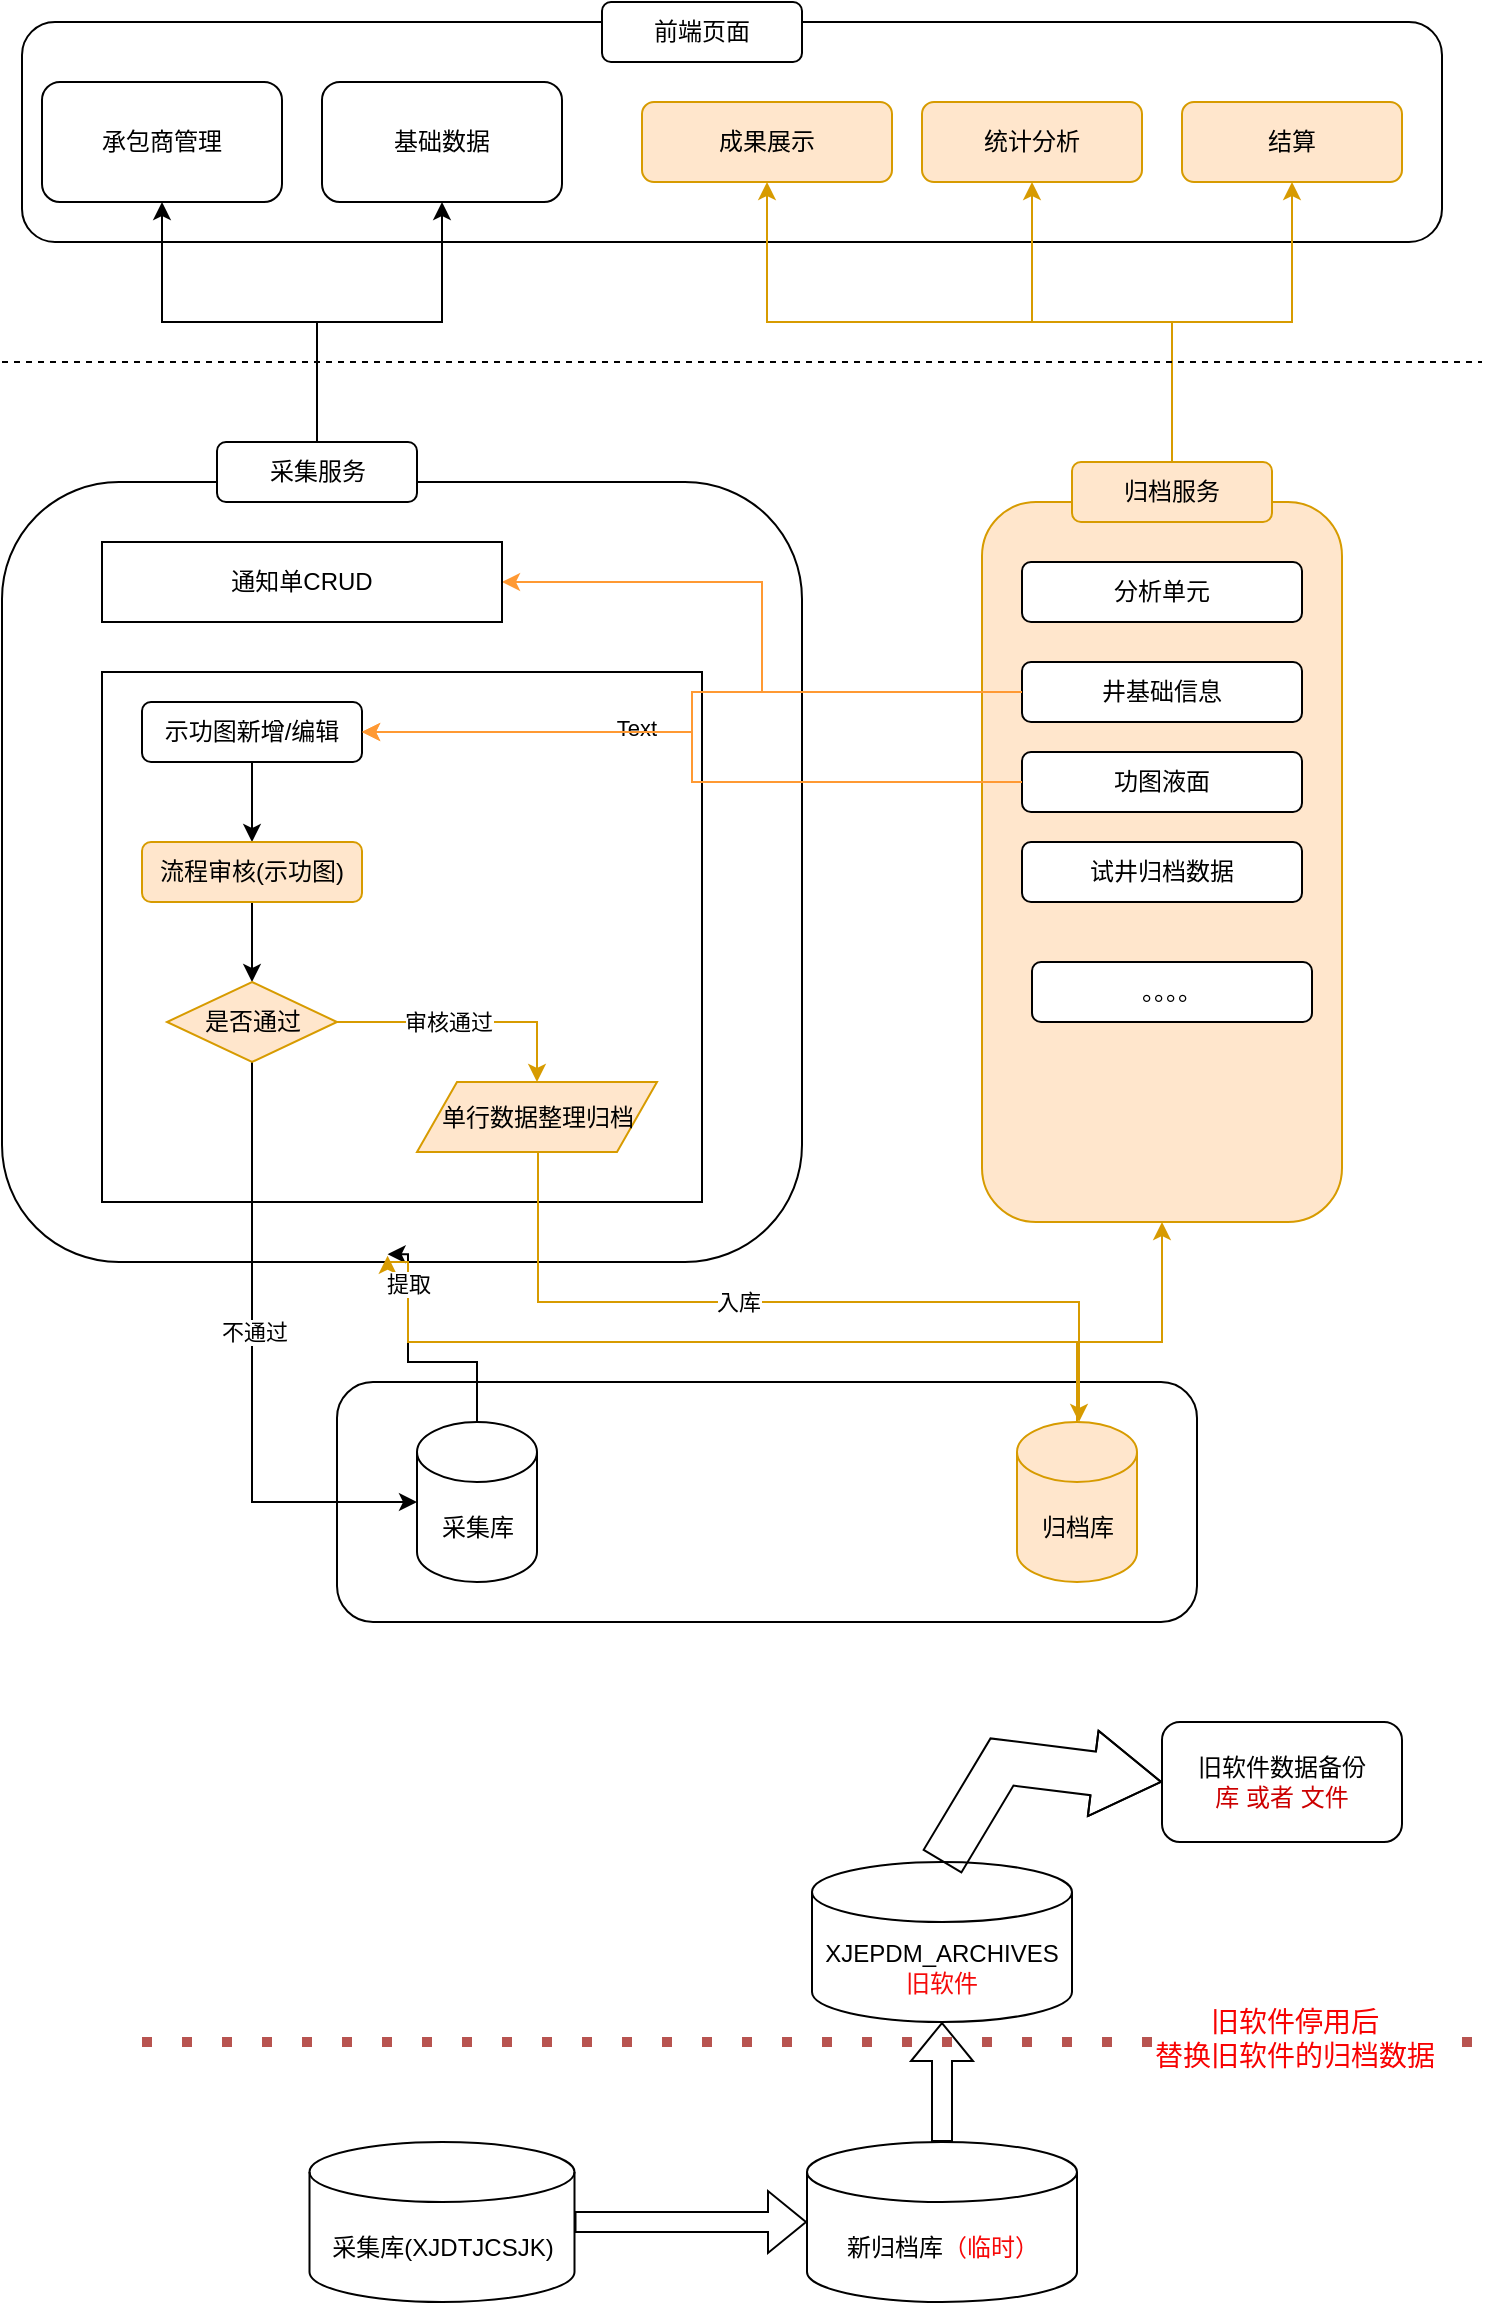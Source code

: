 <mxfile version="27.1.1">
  <diagram name="第 1 页" id="9s7XaZCOjoRoh86qWBvf">
    <mxGraphModel dx="1366" dy="735" grid="1" gridSize="10" guides="1" tooltips="1" connect="1" arrows="1" fold="1" page="1" pageScale="1" pageWidth="827" pageHeight="1169" math="0" shadow="0">
      <root>
        <mxCell id="0" />
        <mxCell id="1" parent="0" />
        <mxCell id="Qa2dCCLPwdOy2a_UL4VP-18" value="" style="rounded=1;whiteSpace=wrap;html=1;" vertex="1" parent="1">
          <mxGeometry x="20" y="50" width="710" height="110" as="geometry" />
        </mxCell>
        <mxCell id="Qa2dCCLPwdOy2a_UL4VP-8" value="" style="rounded=1;whiteSpace=wrap;html=1;fillColor=none;" vertex="1" parent="1">
          <mxGeometry x="10" y="280" width="400" height="390" as="geometry" />
        </mxCell>
        <mxCell id="Qa2dCCLPwdOy2a_UL4VP-6" value="" style="rounded=1;whiteSpace=wrap;html=1;" vertex="1" parent="1">
          <mxGeometry x="177.5" y="730" width="430" height="120" as="geometry" />
        </mxCell>
        <mxCell id="Qa2dCCLPwdOy2a_UL4VP-1" value="采集库" style="shape=cylinder3;whiteSpace=wrap;html=1;boundedLbl=1;backgroundOutline=1;size=15;" vertex="1" parent="1">
          <mxGeometry x="217.5" y="750" width="60" height="80" as="geometry" />
        </mxCell>
        <mxCell id="Qa2dCCLPwdOy2a_UL4VP-22" style="edgeStyle=orthogonalEdgeStyle;rounded=0;orthogonalLoop=1;jettySize=auto;html=1;entryX=0.5;entryY=1;entryDx=0;entryDy=0;fillColor=#ffe6cc;strokeColor=#d79b00;" edge="1" parent="1" source="Qa2dCCLPwdOy2a_UL4VP-2" target="Qa2dCCLPwdOy2a_UL4VP-11">
          <mxGeometry relative="1" as="geometry">
            <Array as="points">
              <mxPoint x="548" y="710" />
              <mxPoint x="590" y="710" />
            </Array>
          </mxGeometry>
        </mxCell>
        <mxCell id="Qa2dCCLPwdOy2a_UL4VP-2" value="归档库" style="shape=cylinder3;whiteSpace=wrap;html=1;boundedLbl=1;backgroundOutline=1;size=15;fillColor=#ffe6cc;strokeColor=#d79b00;" vertex="1" parent="1">
          <mxGeometry x="517.5" y="750" width="60" height="80" as="geometry" />
        </mxCell>
        <mxCell id="Qa2dCCLPwdOy2a_UL4VP-39" style="edgeStyle=orthogonalEdgeStyle;rounded=0;orthogonalLoop=1;jettySize=auto;html=1;entryX=0.5;entryY=1;entryDx=0;entryDy=0;" edge="1" parent="1" source="Qa2dCCLPwdOy2a_UL4VP-10" target="Qa2dCCLPwdOy2a_UL4VP-20">
          <mxGeometry relative="1" as="geometry" />
        </mxCell>
        <mxCell id="Qa2dCCLPwdOy2a_UL4VP-41" style="edgeStyle=orthogonalEdgeStyle;rounded=0;orthogonalLoop=1;jettySize=auto;html=1;entryX=0.5;entryY=1;entryDx=0;entryDy=0;" edge="1" parent="1" source="Qa2dCCLPwdOy2a_UL4VP-10" target="Qa2dCCLPwdOy2a_UL4VP-40">
          <mxGeometry relative="1" as="geometry" />
        </mxCell>
        <mxCell id="Qa2dCCLPwdOy2a_UL4VP-10" value="采集服务" style="rounded=1;whiteSpace=wrap;html=1;" vertex="1" parent="1">
          <mxGeometry x="117.5" y="260" width="100" height="30" as="geometry" />
        </mxCell>
        <mxCell id="Qa2dCCLPwdOy2a_UL4VP-11" value="" style="rounded=1;whiteSpace=wrap;html=1;fillColor=#ffe6cc;strokeColor=#d79b00;" vertex="1" parent="1">
          <mxGeometry x="500" y="290" width="180" height="360" as="geometry" />
        </mxCell>
        <mxCell id="Qa2dCCLPwdOy2a_UL4VP-36" style="edgeStyle=orthogonalEdgeStyle;rounded=0;orthogonalLoop=1;jettySize=auto;html=1;fillColor=#ffe6cc;strokeColor=#d79b00;" edge="1" parent="1" source="Qa2dCCLPwdOy2a_UL4VP-12" target="Qa2dCCLPwdOy2a_UL4VP-30">
          <mxGeometry relative="1" as="geometry" />
        </mxCell>
        <mxCell id="Qa2dCCLPwdOy2a_UL4VP-37" style="edgeStyle=orthogonalEdgeStyle;rounded=0;orthogonalLoop=1;jettySize=auto;html=1;fillColor=#ffe6cc;strokeColor=#d79b00;" edge="1" parent="1" source="Qa2dCCLPwdOy2a_UL4VP-12" target="Qa2dCCLPwdOy2a_UL4VP-29">
          <mxGeometry relative="1" as="geometry" />
        </mxCell>
        <mxCell id="Qa2dCCLPwdOy2a_UL4VP-42" style="edgeStyle=orthogonalEdgeStyle;rounded=0;orthogonalLoop=1;jettySize=auto;html=1;entryX=0.5;entryY=1;entryDx=0;entryDy=0;fillColor=#ffe6cc;strokeColor=#d79b00;" edge="1" parent="1" source="Qa2dCCLPwdOy2a_UL4VP-12" target="Qa2dCCLPwdOy2a_UL4VP-28">
          <mxGeometry relative="1" as="geometry">
            <Array as="points">
              <mxPoint x="595" y="200" />
              <mxPoint x="393" y="200" />
            </Array>
          </mxGeometry>
        </mxCell>
        <mxCell id="Qa2dCCLPwdOy2a_UL4VP-12" value="归档服务" style="rounded=1;whiteSpace=wrap;html=1;fillColor=#ffe6cc;strokeColor=#d79b00;" vertex="1" parent="1">
          <mxGeometry x="545" y="270" width="100" height="30" as="geometry" />
        </mxCell>
        <mxCell id="Qa2dCCLPwdOy2a_UL4VP-19" value="前端页面" style="rounded=1;whiteSpace=wrap;html=1;" vertex="1" parent="1">
          <mxGeometry x="310" y="40" width="100" height="30" as="geometry" />
        </mxCell>
        <mxCell id="Qa2dCCLPwdOy2a_UL4VP-20" value="基础数据" style="rounded=1;whiteSpace=wrap;html=1;" vertex="1" parent="1">
          <mxGeometry x="170" y="80" width="120" height="60" as="geometry" />
        </mxCell>
        <mxCell id="Qa2dCCLPwdOy2a_UL4VP-21" value="" style="endArrow=none;dashed=1;html=1;rounded=0;" edge="1" parent="1">
          <mxGeometry width="50" height="50" relative="1" as="geometry">
            <mxPoint x="10" y="220" as="sourcePoint" />
            <mxPoint x="750" y="220" as="targetPoint" />
          </mxGeometry>
        </mxCell>
        <mxCell id="Qa2dCCLPwdOy2a_UL4VP-23" value="分析单元" style="rounded=1;whiteSpace=wrap;html=1;" vertex="1" parent="1">
          <mxGeometry x="520" y="320" width="140" height="30" as="geometry" />
        </mxCell>
        <mxCell id="Qa2dCCLPwdOy2a_UL4VP-44" style="edgeStyle=orthogonalEdgeStyle;rounded=0;orthogonalLoop=1;jettySize=auto;html=1;entryX=1;entryY=0.5;entryDx=0;entryDy=0;strokeColor=#FF9933;" edge="1" parent="1" source="Qa2dCCLPwdOy2a_UL4VP-24" target="Qa2dCCLPwdOy2a_UL4VP-43">
          <mxGeometry relative="1" as="geometry" />
        </mxCell>
        <mxCell id="Qa2dCCLPwdOy2a_UL4VP-24" value="井基础信息" style="rounded=1;whiteSpace=wrap;html=1;" vertex="1" parent="1">
          <mxGeometry x="520" y="370" width="140" height="30" as="geometry" />
        </mxCell>
        <mxCell id="Qa2dCCLPwdOy2a_UL4VP-25" value="功图液面&lt;span style=&quot;color: rgba(0, 0, 0, 0); font-family: monospace; font-size: 0px; text-align: start; text-wrap-mode: nowrap;&quot;&gt;%3CmxGraphModel%3E%3Croot%3E%3CmxCell%20id%3D%220%22%2F%3E%3CmxCell%20id%3D%221%22%20parent%3D%220%22%2F%3E%3CmxCell%20id%3D%222%22%20value%3D%22%E5%88%86%E6%9E%90%E5%8D%95%E5%85%83%22%20style%3D%22rounded%3D1%3BwhiteSpace%3Dwrap%3Bhtml%3D1%3B%22%20vertex%3D%221%22%20parent%3D%221%22%3E%3CmxGeometry%20x%3D%22520%22%20y%3D%22320%22%20width%3D%22140%22%20height%3D%2230%22%20as%3D%22geometry%22%2F%3E%3C%2FmxCell%3E%3C%2Froot%3E%3C%2FmxGraphModel%3E&lt;/span&gt;" style="rounded=1;whiteSpace=wrap;html=1;" vertex="1" parent="1">
          <mxGeometry x="520" y="415" width="140" height="30" as="geometry" />
        </mxCell>
        <mxCell id="Qa2dCCLPwdOy2a_UL4VP-26" value="试井归档数据" style="rounded=1;whiteSpace=wrap;html=1;" vertex="1" parent="1">
          <mxGeometry x="520" y="460" width="140" height="30" as="geometry" />
        </mxCell>
        <mxCell id="Qa2dCCLPwdOy2a_UL4VP-27" value="。。。。" style="rounded=1;whiteSpace=wrap;html=1;" vertex="1" parent="1">
          <mxGeometry x="525" y="520" width="140" height="30" as="geometry" />
        </mxCell>
        <mxCell id="Qa2dCCLPwdOy2a_UL4VP-28" value="成果展示" style="rounded=1;whiteSpace=wrap;html=1;fillColor=#ffe6cc;strokeColor=#d79b00;" vertex="1" parent="1">
          <mxGeometry x="330" y="90" width="125" height="40" as="geometry" />
        </mxCell>
        <mxCell id="Qa2dCCLPwdOy2a_UL4VP-29" value="统计分析" style="rounded=1;whiteSpace=wrap;html=1;fillColor=#ffe6cc;strokeColor=#d79b00;" vertex="1" parent="1">
          <mxGeometry x="470" y="90" width="110" height="40" as="geometry" />
        </mxCell>
        <mxCell id="Qa2dCCLPwdOy2a_UL4VP-45" value="" style="rounded=0;whiteSpace=wrap;html=1;" vertex="1" parent="1">
          <mxGeometry x="60" y="375" width="300" height="265" as="geometry" />
        </mxCell>
        <mxCell id="Qa2dCCLPwdOy2a_UL4VP-30" value="结算" style="rounded=1;whiteSpace=wrap;html=1;fillColor=#ffe6cc;strokeColor=#d79b00;" vertex="1" parent="1">
          <mxGeometry x="600" y="90" width="110" height="40" as="geometry" />
        </mxCell>
        <mxCell id="Qa2dCCLPwdOy2a_UL4VP-40" value="承包商管理" style="rounded=1;whiteSpace=wrap;html=1;" vertex="1" parent="1">
          <mxGeometry x="30" y="80" width="120" height="60" as="geometry" />
        </mxCell>
        <mxCell id="Qa2dCCLPwdOy2a_UL4VP-43" value="通知单CRUD" style="rounded=0;whiteSpace=wrap;html=1;" vertex="1" parent="1">
          <mxGeometry x="60" y="310" width="200" height="40" as="geometry" />
        </mxCell>
        <mxCell id="Qa2dCCLPwdOy2a_UL4VP-52" value="" style="edgeStyle=orthogonalEdgeStyle;rounded=0;orthogonalLoop=1;jettySize=auto;html=1;" edge="1" parent="1" source="Qa2dCCLPwdOy2a_UL4VP-46" target="Qa2dCCLPwdOy2a_UL4VP-51">
          <mxGeometry relative="1" as="geometry" />
        </mxCell>
        <mxCell id="Qa2dCCLPwdOy2a_UL4VP-46" value="示功图新增/编辑" style="rounded=1;whiteSpace=wrap;html=1;" vertex="1" parent="1">
          <mxGeometry x="80" y="390" width="110" height="30" as="geometry" />
        </mxCell>
        <mxCell id="Qa2dCCLPwdOy2a_UL4VP-48" style="edgeStyle=orthogonalEdgeStyle;rounded=0;orthogonalLoop=1;jettySize=auto;html=1;entryX=0.482;entryY=0.99;entryDx=0;entryDy=0;entryPerimeter=0;" edge="1" parent="1" source="Qa2dCCLPwdOy2a_UL4VP-1" target="Qa2dCCLPwdOy2a_UL4VP-8">
          <mxGeometry relative="1" as="geometry">
            <Array as="points">
              <mxPoint x="248" y="720" />
              <mxPoint x="213" y="720" />
            </Array>
          </mxGeometry>
        </mxCell>
        <mxCell id="Qa2dCCLPwdOy2a_UL4VP-49" style="edgeStyle=orthogonalEdgeStyle;rounded=0;orthogonalLoop=1;jettySize=auto;html=1;entryX=1;entryY=0.5;entryDx=0;entryDy=0;strokeColor=#FF9933;" edge="1" parent="1" source="Qa2dCCLPwdOy2a_UL4VP-24" target="Qa2dCCLPwdOy2a_UL4VP-46">
          <mxGeometry relative="1" as="geometry" />
        </mxCell>
        <mxCell id="Qa2dCCLPwdOy2a_UL4VP-50" value="Text" style="edgeLabel;html=1;align=center;verticalAlign=middle;resizable=0;points=[];" vertex="1" connectable="0" parent="Qa2dCCLPwdOy2a_UL4VP-49">
          <mxGeometry x="0.216" y="-2" relative="1" as="geometry">
            <mxPoint as="offset" />
          </mxGeometry>
        </mxCell>
        <mxCell id="Qa2dCCLPwdOy2a_UL4VP-64" style="edgeStyle=orthogonalEdgeStyle;rounded=0;orthogonalLoop=1;jettySize=auto;html=1;" edge="1" parent="1" source="Qa2dCCLPwdOy2a_UL4VP-51" target="Qa2dCCLPwdOy2a_UL4VP-59">
          <mxGeometry relative="1" as="geometry" />
        </mxCell>
        <mxCell id="Qa2dCCLPwdOy2a_UL4VP-51" value="流程审核(示功图)" style="rounded=1;whiteSpace=wrap;html=1;fillColor=#ffe6cc;strokeColor=#d79b00;" vertex="1" parent="1">
          <mxGeometry x="80" y="460" width="110" height="30" as="geometry" />
        </mxCell>
        <mxCell id="Qa2dCCLPwdOy2a_UL4VP-55" style="edgeStyle=orthogonalEdgeStyle;rounded=0;orthogonalLoop=1;jettySize=auto;html=1;fillColor=#ffe6cc;strokeColor=#d79b00;" edge="1" parent="1">
          <mxGeometry relative="1" as="geometry">
            <mxPoint x="278" y="615" as="sourcePoint" />
            <mxPoint x="548.5" y="750" as="targetPoint" />
            <Array as="points">
              <mxPoint x="278" y="690" />
              <mxPoint x="549" y="690" />
            </Array>
          </mxGeometry>
        </mxCell>
        <mxCell id="Qa2dCCLPwdOy2a_UL4VP-56" value="入库" style="edgeLabel;html=1;align=center;verticalAlign=middle;resizable=0;points=[];" vertex="1" connectable="0" parent="Qa2dCCLPwdOy2a_UL4VP-55">
          <mxGeometry x="-0.139" relative="1" as="geometry">
            <mxPoint as="offset" />
          </mxGeometry>
        </mxCell>
        <mxCell id="Qa2dCCLPwdOy2a_UL4VP-53" value="单行数据整理归档" style="shape=parallelogram;perimeter=parallelogramPerimeter;whiteSpace=wrap;html=1;fixedSize=1;fillColor=#ffe6cc;strokeColor=#d79b00;" vertex="1" parent="1">
          <mxGeometry x="217.5" y="580" width="120" height="35" as="geometry" />
        </mxCell>
        <mxCell id="Qa2dCCLPwdOy2a_UL4VP-54" style="edgeStyle=orthogonalEdgeStyle;rounded=0;orthogonalLoop=1;jettySize=auto;html=1;entryX=0.482;entryY=0.992;entryDx=0;entryDy=0;entryPerimeter=0;fillColor=#ffe6cc;strokeColor=#d79b00;" edge="1" parent="1" source="Qa2dCCLPwdOy2a_UL4VP-2" target="Qa2dCCLPwdOy2a_UL4VP-8">
          <mxGeometry relative="1" as="geometry">
            <Array as="points">
              <mxPoint x="548" y="710" />
              <mxPoint x="213" y="710" />
              <mxPoint x="213" y="670" />
              <mxPoint x="203" y="670" />
            </Array>
          </mxGeometry>
        </mxCell>
        <mxCell id="Qa2dCCLPwdOy2a_UL4VP-67" value="提取" style="edgeLabel;html=1;align=center;verticalAlign=middle;resizable=0;points=[];" vertex="1" connectable="0" parent="Qa2dCCLPwdOy2a_UL4VP-54">
          <mxGeometry x="0.888" relative="1" as="geometry">
            <mxPoint as="offset" />
          </mxGeometry>
        </mxCell>
        <mxCell id="Qa2dCCLPwdOy2a_UL4VP-61" style="edgeStyle=orthogonalEdgeStyle;rounded=0;orthogonalLoop=1;jettySize=auto;html=1;entryX=0.5;entryY=0;entryDx=0;entryDy=0;fillColor=#ffe6cc;strokeColor=#d79b00;" edge="1" parent="1" source="Qa2dCCLPwdOy2a_UL4VP-59" target="Qa2dCCLPwdOy2a_UL4VP-53">
          <mxGeometry relative="1" as="geometry" />
        </mxCell>
        <mxCell id="Qa2dCCLPwdOy2a_UL4VP-62" value="审核通过" style="edgeLabel;html=1;align=center;verticalAlign=middle;resizable=0;points=[];" vertex="1" connectable="0" parent="Qa2dCCLPwdOy2a_UL4VP-61">
          <mxGeometry x="-0.362" y="1" relative="1" as="geometry">
            <mxPoint x="14" y="1" as="offset" />
          </mxGeometry>
        </mxCell>
        <mxCell id="Qa2dCCLPwdOy2a_UL4VP-65" style="edgeStyle=orthogonalEdgeStyle;rounded=0;orthogonalLoop=1;jettySize=auto;html=1;" edge="1" parent="1" source="Qa2dCCLPwdOy2a_UL4VP-59" target="Qa2dCCLPwdOy2a_UL4VP-1">
          <mxGeometry relative="1" as="geometry">
            <Array as="points">
              <mxPoint x="135" y="790" />
            </Array>
          </mxGeometry>
        </mxCell>
        <mxCell id="Qa2dCCLPwdOy2a_UL4VP-66" value="不通过" style="edgeLabel;html=1;align=center;verticalAlign=middle;resizable=0;points=[];" vertex="1" connectable="0" parent="Qa2dCCLPwdOy2a_UL4VP-65">
          <mxGeometry x="-0.108" y="1" relative="1" as="geometry">
            <mxPoint as="offset" />
          </mxGeometry>
        </mxCell>
        <mxCell id="Qa2dCCLPwdOy2a_UL4VP-59" value="是否通过" style="rhombus;whiteSpace=wrap;html=1;fillColor=#ffe6cc;strokeColor=#d79b00;" vertex="1" parent="1">
          <mxGeometry x="92.5" y="530" width="85" height="40" as="geometry" />
        </mxCell>
        <mxCell id="Qa2dCCLPwdOy2a_UL4VP-63" style="edgeStyle=orthogonalEdgeStyle;rounded=0;orthogonalLoop=1;jettySize=auto;html=1;entryX=1;entryY=0.5;entryDx=0;entryDy=0;strokeColor=#FF9933;" edge="1" parent="1" source="Qa2dCCLPwdOy2a_UL4VP-25" target="Qa2dCCLPwdOy2a_UL4VP-46">
          <mxGeometry relative="1" as="geometry" />
        </mxCell>
        <mxCell id="Qa2dCCLPwdOy2a_UL4VP-68" value="采集库(XJDTJCSJK)" style="shape=cylinder3;whiteSpace=wrap;html=1;boundedLbl=1;backgroundOutline=1;size=15;" vertex="1" parent="1">
          <mxGeometry x="163.75" y="1110" width="132.5" height="80" as="geometry" />
        </mxCell>
        <mxCell id="Qa2dCCLPwdOy2a_UL4VP-69" value="新归档库&lt;font style=&quot;color: light-dark(rgb(247, 8, 8), rgb(237, 237, 237));&quot;&gt;（临时）&lt;/font&gt;" style="shape=cylinder3;whiteSpace=wrap;html=1;boundedLbl=1;backgroundOutline=1;size=15;" vertex="1" parent="1">
          <mxGeometry x="412.5" y="1110" width="135" height="80" as="geometry" />
        </mxCell>
        <mxCell id="Qa2dCCLPwdOy2a_UL4VP-70" value="XJEPDM_ARCHIVES&lt;div&gt;&lt;font style=&quot;color: light-dark(rgb(245, 10, 10), rgb(237, 237, 237));&quot;&gt;旧软件&lt;/font&gt;&lt;/div&gt;" style="shape=cylinder3;whiteSpace=wrap;html=1;boundedLbl=1;backgroundOutline=1;size=15;" vertex="1" parent="1">
          <mxGeometry x="415" y="970" width="130" height="80" as="geometry" />
        </mxCell>
        <mxCell id="Qa2dCCLPwdOy2a_UL4VP-71" value="" style="shape=flexArrow;endArrow=classic;html=1;rounded=0;exitX=0.5;exitY=0;exitDx=0;exitDy=0;exitPerimeter=0;" edge="1" parent="1" source="Qa2dCCLPwdOy2a_UL4VP-69">
          <mxGeometry width="50" height="50" relative="1" as="geometry">
            <mxPoint x="482" y="1089" as="sourcePoint" />
            <mxPoint x="480" y="1050" as="targetPoint" />
          </mxGeometry>
        </mxCell>
        <mxCell id="Qa2dCCLPwdOy2a_UL4VP-79" value="&lt;div&gt;&lt;br&gt;&lt;/div&gt;&lt;div&gt;&lt;br&gt;&lt;/div&gt;" style="edgeLabel;html=1;align=center;verticalAlign=middle;resizable=0;points=[];" vertex="1" connectable="0" parent="Qa2dCCLPwdOy2a_UL4VP-71">
          <mxGeometry x="-0.058" y="-3" relative="1" as="geometry">
            <mxPoint as="offset" />
          </mxGeometry>
        </mxCell>
        <mxCell id="Qa2dCCLPwdOy2a_UL4VP-72" value="" style="shape=flexArrow;endArrow=classic;html=1;rounded=0;width=22;endSize=11.06;exitX=0.5;exitY=0;exitDx=0;exitDy=0;exitPerimeter=0;entryX=0;entryY=0.5;entryDx=0;entryDy=0;" edge="1" parent="1" source="Qa2dCCLPwdOy2a_UL4VP-70" target="Qa2dCCLPwdOy2a_UL4VP-73">
          <mxGeometry width="50" height="50" relative="1" as="geometry">
            <mxPoint x="470" y="950" as="sourcePoint" />
            <mxPoint x="580" y="910" as="targetPoint" />
            <Array as="points">
              <mxPoint x="510" y="920" />
            </Array>
          </mxGeometry>
        </mxCell>
        <mxCell id="Qa2dCCLPwdOy2a_UL4VP-73" value="旧软件数据备份&lt;div&gt;&lt;font style=&quot;color: rgb(204, 0, 0);&quot;&gt;库 或者 文件&lt;/font&gt;&lt;/div&gt;" style="rounded=1;whiteSpace=wrap;html=1;" vertex="1" parent="1">
          <mxGeometry x="590" y="900" width="120" height="60" as="geometry" />
        </mxCell>
        <mxCell id="Qa2dCCLPwdOy2a_UL4VP-76" value="" style="endArrow=none;dashed=1;html=1;dashPattern=1 3;strokeWidth=5;rounded=0;fillColor=#f8cecc;strokeColor=#b85450;" edge="1" parent="1">
          <mxGeometry width="50" height="50" relative="1" as="geometry">
            <mxPoint x="80" y="1060" as="sourcePoint" />
            <mxPoint x="750" y="1060" as="targetPoint" />
          </mxGeometry>
        </mxCell>
        <mxCell id="Qa2dCCLPwdOy2a_UL4VP-77" value="旧软件停用后&lt;div&gt;替换旧软件的归档数据&lt;/div&gt;" style="edgeLabel;html=1;align=center;verticalAlign=middle;resizable=0;points=[];fontColor=light-dark(#f70202, #ededed);spacing=-8;fontSize=14;" vertex="1" connectable="0" parent="Qa2dCCLPwdOy2a_UL4VP-76">
          <mxGeometry x="0.745" y="2" relative="1" as="geometry">
            <mxPoint x="-9" as="offset" />
          </mxGeometry>
        </mxCell>
        <mxCell id="Qa2dCCLPwdOy2a_UL4VP-80" value="" style="shape=flexArrow;endArrow=classic;html=1;rounded=0;entryX=0;entryY=0.5;entryDx=0;entryDy=0;entryPerimeter=0;exitX=1;exitY=0.5;exitDx=0;exitDy=0;exitPerimeter=0;" edge="1" parent="1" source="Qa2dCCLPwdOy2a_UL4VP-68" target="Qa2dCCLPwdOy2a_UL4VP-69">
          <mxGeometry width="50" height="50" relative="1" as="geometry">
            <mxPoint x="330" y="1150" as="sourcePoint" />
            <mxPoint x="380" y="1100" as="targetPoint" />
          </mxGeometry>
        </mxCell>
      </root>
    </mxGraphModel>
  </diagram>
</mxfile>
